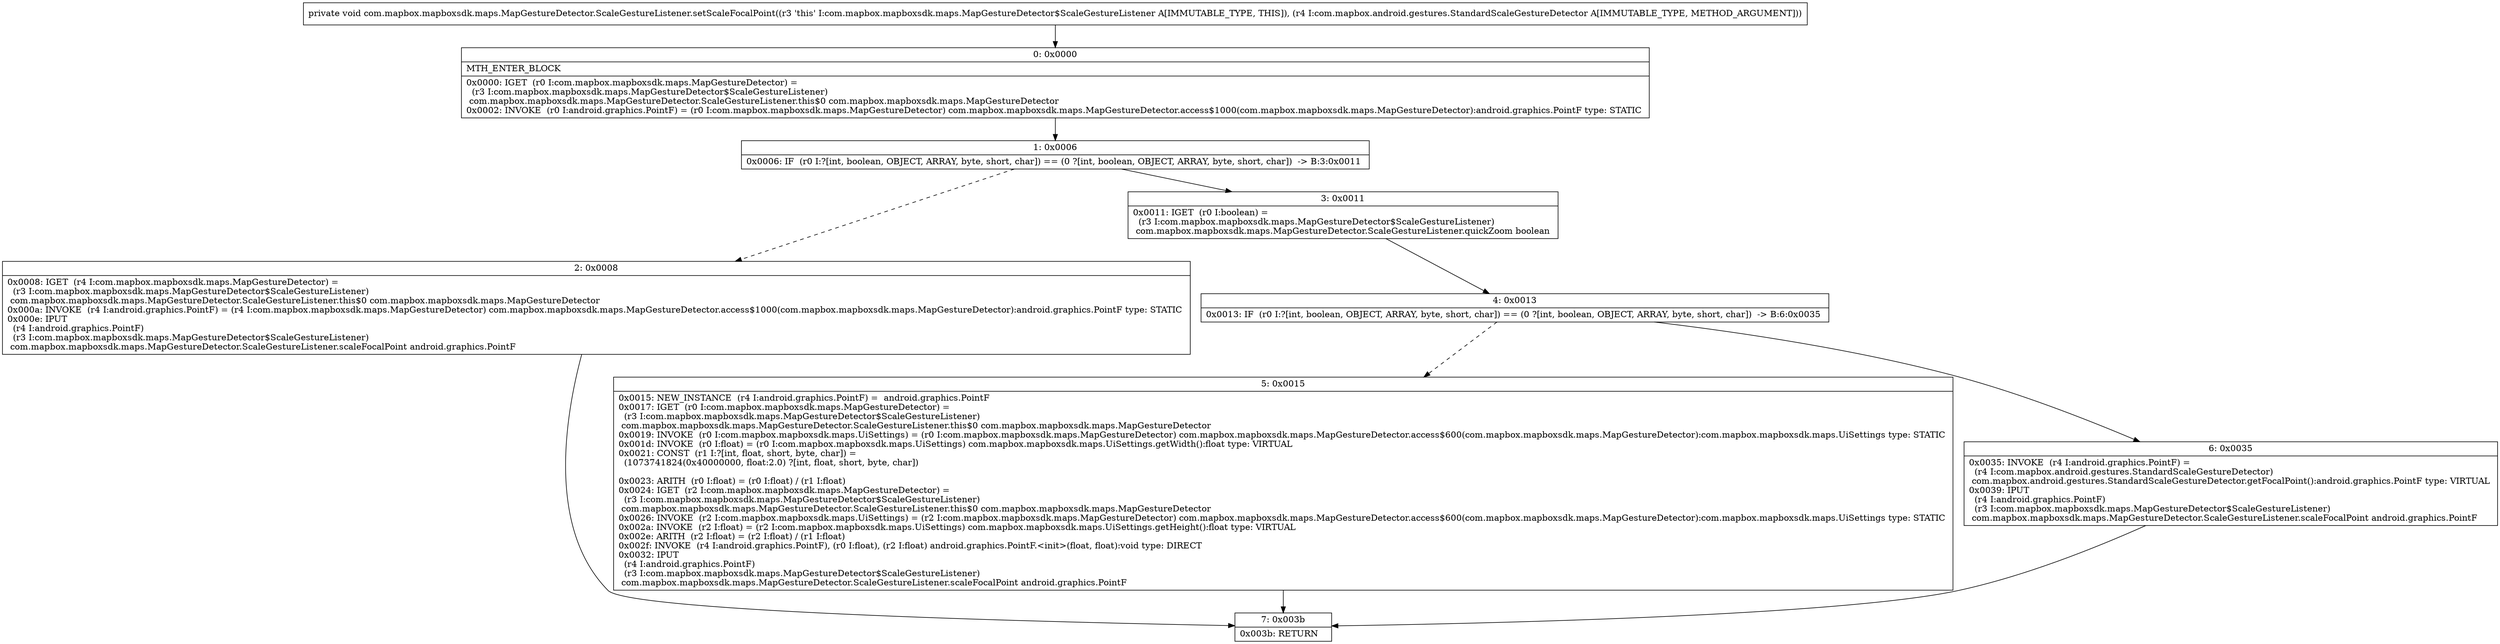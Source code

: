 digraph "CFG forcom.mapbox.mapboxsdk.maps.MapGestureDetector.ScaleGestureListener.setScaleFocalPoint(Lcom\/mapbox\/android\/gestures\/StandardScaleGestureDetector;)V" {
Node_0 [shape=record,label="{0\:\ 0x0000|MTH_ENTER_BLOCK\l|0x0000: IGET  (r0 I:com.mapbox.mapboxsdk.maps.MapGestureDetector) = \l  (r3 I:com.mapbox.mapboxsdk.maps.MapGestureDetector$ScaleGestureListener)\l com.mapbox.mapboxsdk.maps.MapGestureDetector.ScaleGestureListener.this$0 com.mapbox.mapboxsdk.maps.MapGestureDetector \l0x0002: INVOKE  (r0 I:android.graphics.PointF) = (r0 I:com.mapbox.mapboxsdk.maps.MapGestureDetector) com.mapbox.mapboxsdk.maps.MapGestureDetector.access$1000(com.mapbox.mapboxsdk.maps.MapGestureDetector):android.graphics.PointF type: STATIC \l}"];
Node_1 [shape=record,label="{1\:\ 0x0006|0x0006: IF  (r0 I:?[int, boolean, OBJECT, ARRAY, byte, short, char]) == (0 ?[int, boolean, OBJECT, ARRAY, byte, short, char])  \-\> B:3:0x0011 \l}"];
Node_2 [shape=record,label="{2\:\ 0x0008|0x0008: IGET  (r4 I:com.mapbox.mapboxsdk.maps.MapGestureDetector) = \l  (r3 I:com.mapbox.mapboxsdk.maps.MapGestureDetector$ScaleGestureListener)\l com.mapbox.mapboxsdk.maps.MapGestureDetector.ScaleGestureListener.this$0 com.mapbox.mapboxsdk.maps.MapGestureDetector \l0x000a: INVOKE  (r4 I:android.graphics.PointF) = (r4 I:com.mapbox.mapboxsdk.maps.MapGestureDetector) com.mapbox.mapboxsdk.maps.MapGestureDetector.access$1000(com.mapbox.mapboxsdk.maps.MapGestureDetector):android.graphics.PointF type: STATIC \l0x000e: IPUT  \l  (r4 I:android.graphics.PointF)\l  (r3 I:com.mapbox.mapboxsdk.maps.MapGestureDetector$ScaleGestureListener)\l com.mapbox.mapboxsdk.maps.MapGestureDetector.ScaleGestureListener.scaleFocalPoint android.graphics.PointF \l}"];
Node_3 [shape=record,label="{3\:\ 0x0011|0x0011: IGET  (r0 I:boolean) = \l  (r3 I:com.mapbox.mapboxsdk.maps.MapGestureDetector$ScaleGestureListener)\l com.mapbox.mapboxsdk.maps.MapGestureDetector.ScaleGestureListener.quickZoom boolean \l}"];
Node_4 [shape=record,label="{4\:\ 0x0013|0x0013: IF  (r0 I:?[int, boolean, OBJECT, ARRAY, byte, short, char]) == (0 ?[int, boolean, OBJECT, ARRAY, byte, short, char])  \-\> B:6:0x0035 \l}"];
Node_5 [shape=record,label="{5\:\ 0x0015|0x0015: NEW_INSTANCE  (r4 I:android.graphics.PointF) =  android.graphics.PointF \l0x0017: IGET  (r0 I:com.mapbox.mapboxsdk.maps.MapGestureDetector) = \l  (r3 I:com.mapbox.mapboxsdk.maps.MapGestureDetector$ScaleGestureListener)\l com.mapbox.mapboxsdk.maps.MapGestureDetector.ScaleGestureListener.this$0 com.mapbox.mapboxsdk.maps.MapGestureDetector \l0x0019: INVOKE  (r0 I:com.mapbox.mapboxsdk.maps.UiSettings) = (r0 I:com.mapbox.mapboxsdk.maps.MapGestureDetector) com.mapbox.mapboxsdk.maps.MapGestureDetector.access$600(com.mapbox.mapboxsdk.maps.MapGestureDetector):com.mapbox.mapboxsdk.maps.UiSettings type: STATIC \l0x001d: INVOKE  (r0 I:float) = (r0 I:com.mapbox.mapboxsdk.maps.UiSettings) com.mapbox.mapboxsdk.maps.UiSettings.getWidth():float type: VIRTUAL \l0x0021: CONST  (r1 I:?[int, float, short, byte, char]) = \l  (1073741824(0x40000000, float:2.0) ?[int, float, short, byte, char])\l \l0x0023: ARITH  (r0 I:float) = (r0 I:float) \/ (r1 I:float) \l0x0024: IGET  (r2 I:com.mapbox.mapboxsdk.maps.MapGestureDetector) = \l  (r3 I:com.mapbox.mapboxsdk.maps.MapGestureDetector$ScaleGestureListener)\l com.mapbox.mapboxsdk.maps.MapGestureDetector.ScaleGestureListener.this$0 com.mapbox.mapboxsdk.maps.MapGestureDetector \l0x0026: INVOKE  (r2 I:com.mapbox.mapboxsdk.maps.UiSettings) = (r2 I:com.mapbox.mapboxsdk.maps.MapGestureDetector) com.mapbox.mapboxsdk.maps.MapGestureDetector.access$600(com.mapbox.mapboxsdk.maps.MapGestureDetector):com.mapbox.mapboxsdk.maps.UiSettings type: STATIC \l0x002a: INVOKE  (r2 I:float) = (r2 I:com.mapbox.mapboxsdk.maps.UiSettings) com.mapbox.mapboxsdk.maps.UiSettings.getHeight():float type: VIRTUAL \l0x002e: ARITH  (r2 I:float) = (r2 I:float) \/ (r1 I:float) \l0x002f: INVOKE  (r4 I:android.graphics.PointF), (r0 I:float), (r2 I:float) android.graphics.PointF.\<init\>(float, float):void type: DIRECT \l0x0032: IPUT  \l  (r4 I:android.graphics.PointF)\l  (r3 I:com.mapbox.mapboxsdk.maps.MapGestureDetector$ScaleGestureListener)\l com.mapbox.mapboxsdk.maps.MapGestureDetector.ScaleGestureListener.scaleFocalPoint android.graphics.PointF \l}"];
Node_6 [shape=record,label="{6\:\ 0x0035|0x0035: INVOKE  (r4 I:android.graphics.PointF) = \l  (r4 I:com.mapbox.android.gestures.StandardScaleGestureDetector)\l com.mapbox.android.gestures.StandardScaleGestureDetector.getFocalPoint():android.graphics.PointF type: VIRTUAL \l0x0039: IPUT  \l  (r4 I:android.graphics.PointF)\l  (r3 I:com.mapbox.mapboxsdk.maps.MapGestureDetector$ScaleGestureListener)\l com.mapbox.mapboxsdk.maps.MapGestureDetector.ScaleGestureListener.scaleFocalPoint android.graphics.PointF \l}"];
Node_7 [shape=record,label="{7\:\ 0x003b|0x003b: RETURN   \l}"];
MethodNode[shape=record,label="{private void com.mapbox.mapboxsdk.maps.MapGestureDetector.ScaleGestureListener.setScaleFocalPoint((r3 'this' I:com.mapbox.mapboxsdk.maps.MapGestureDetector$ScaleGestureListener A[IMMUTABLE_TYPE, THIS]), (r4 I:com.mapbox.android.gestures.StandardScaleGestureDetector A[IMMUTABLE_TYPE, METHOD_ARGUMENT])) }"];
MethodNode -> Node_0;
Node_0 -> Node_1;
Node_1 -> Node_2[style=dashed];
Node_1 -> Node_3;
Node_2 -> Node_7;
Node_3 -> Node_4;
Node_4 -> Node_5[style=dashed];
Node_4 -> Node_6;
Node_5 -> Node_7;
Node_6 -> Node_7;
}

